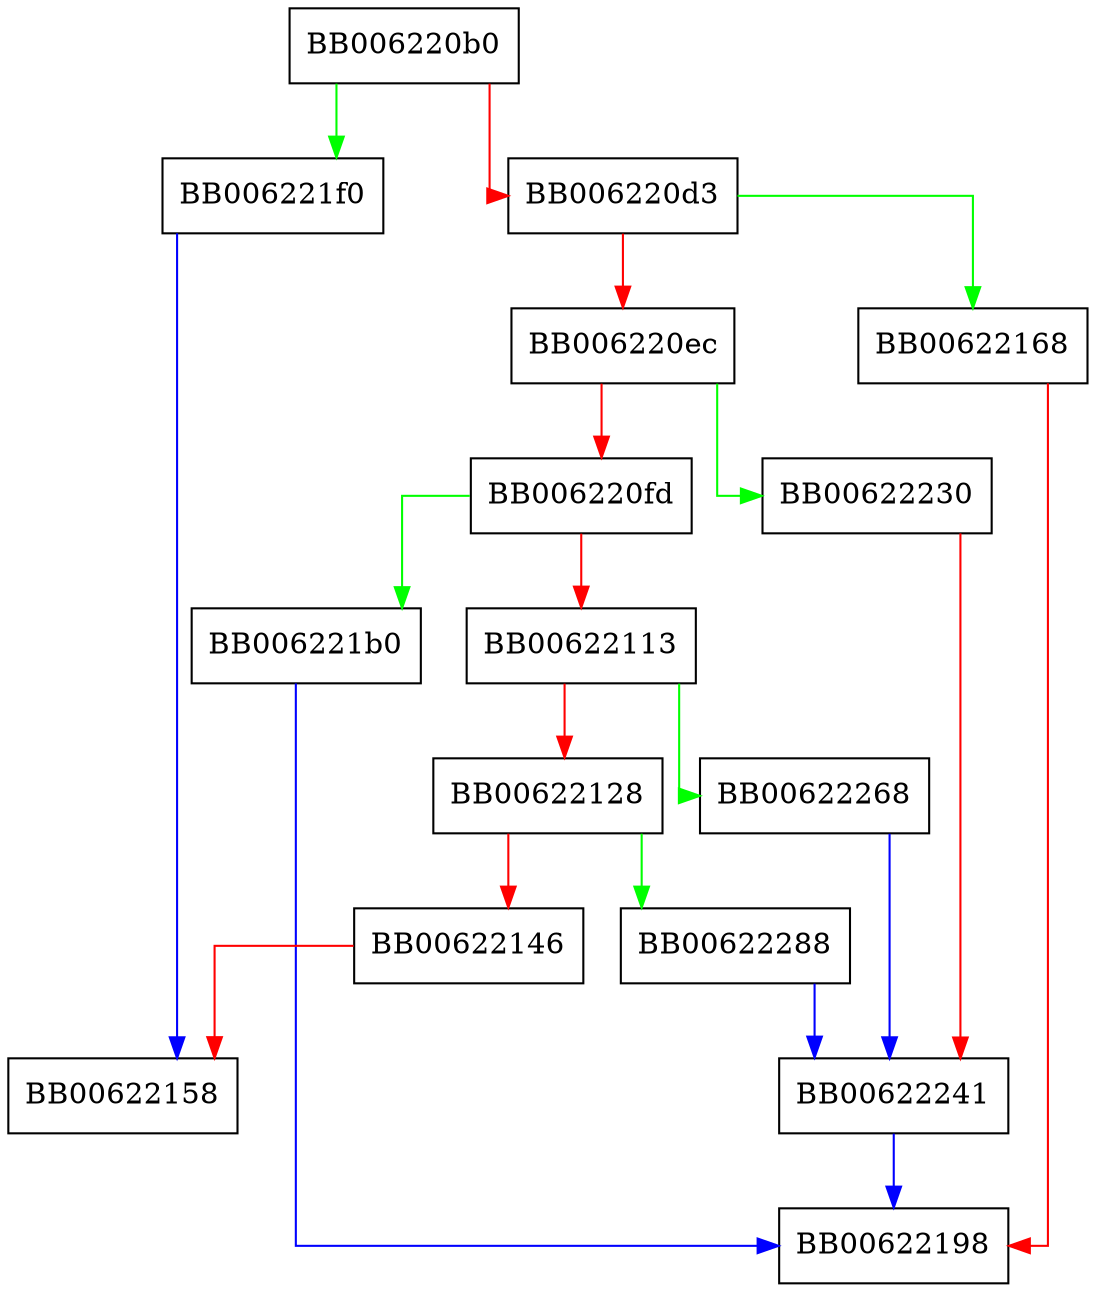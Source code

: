 digraph PKCS12_SAFEBAG_create_secret {
  node [shape="box"];
  graph [splines=ortho];
  BB006220b0 -> BB006221f0 [color="green"];
  BB006220b0 -> BB006220d3 [color="red"];
  BB006220d3 -> BB00622168 [color="green"];
  BB006220d3 -> BB006220ec [color="red"];
  BB006220ec -> BB00622230 [color="green"];
  BB006220ec -> BB006220fd [color="red"];
  BB006220fd -> BB006221b0 [color="green"];
  BB006220fd -> BB00622113 [color="red"];
  BB00622113 -> BB00622268 [color="green"];
  BB00622113 -> BB00622128 [color="red"];
  BB00622128 -> BB00622288 [color="green"];
  BB00622128 -> BB00622146 [color="red"];
  BB00622146 -> BB00622158 [color="red"];
  BB00622168 -> BB00622198 [color="red"];
  BB006221b0 -> BB00622198 [color="blue"];
  BB006221f0 -> BB00622158 [color="blue"];
  BB00622230 -> BB00622241 [color="red"];
  BB00622241 -> BB00622198 [color="blue"];
  BB00622268 -> BB00622241 [color="blue"];
  BB00622288 -> BB00622241 [color="blue"];
}